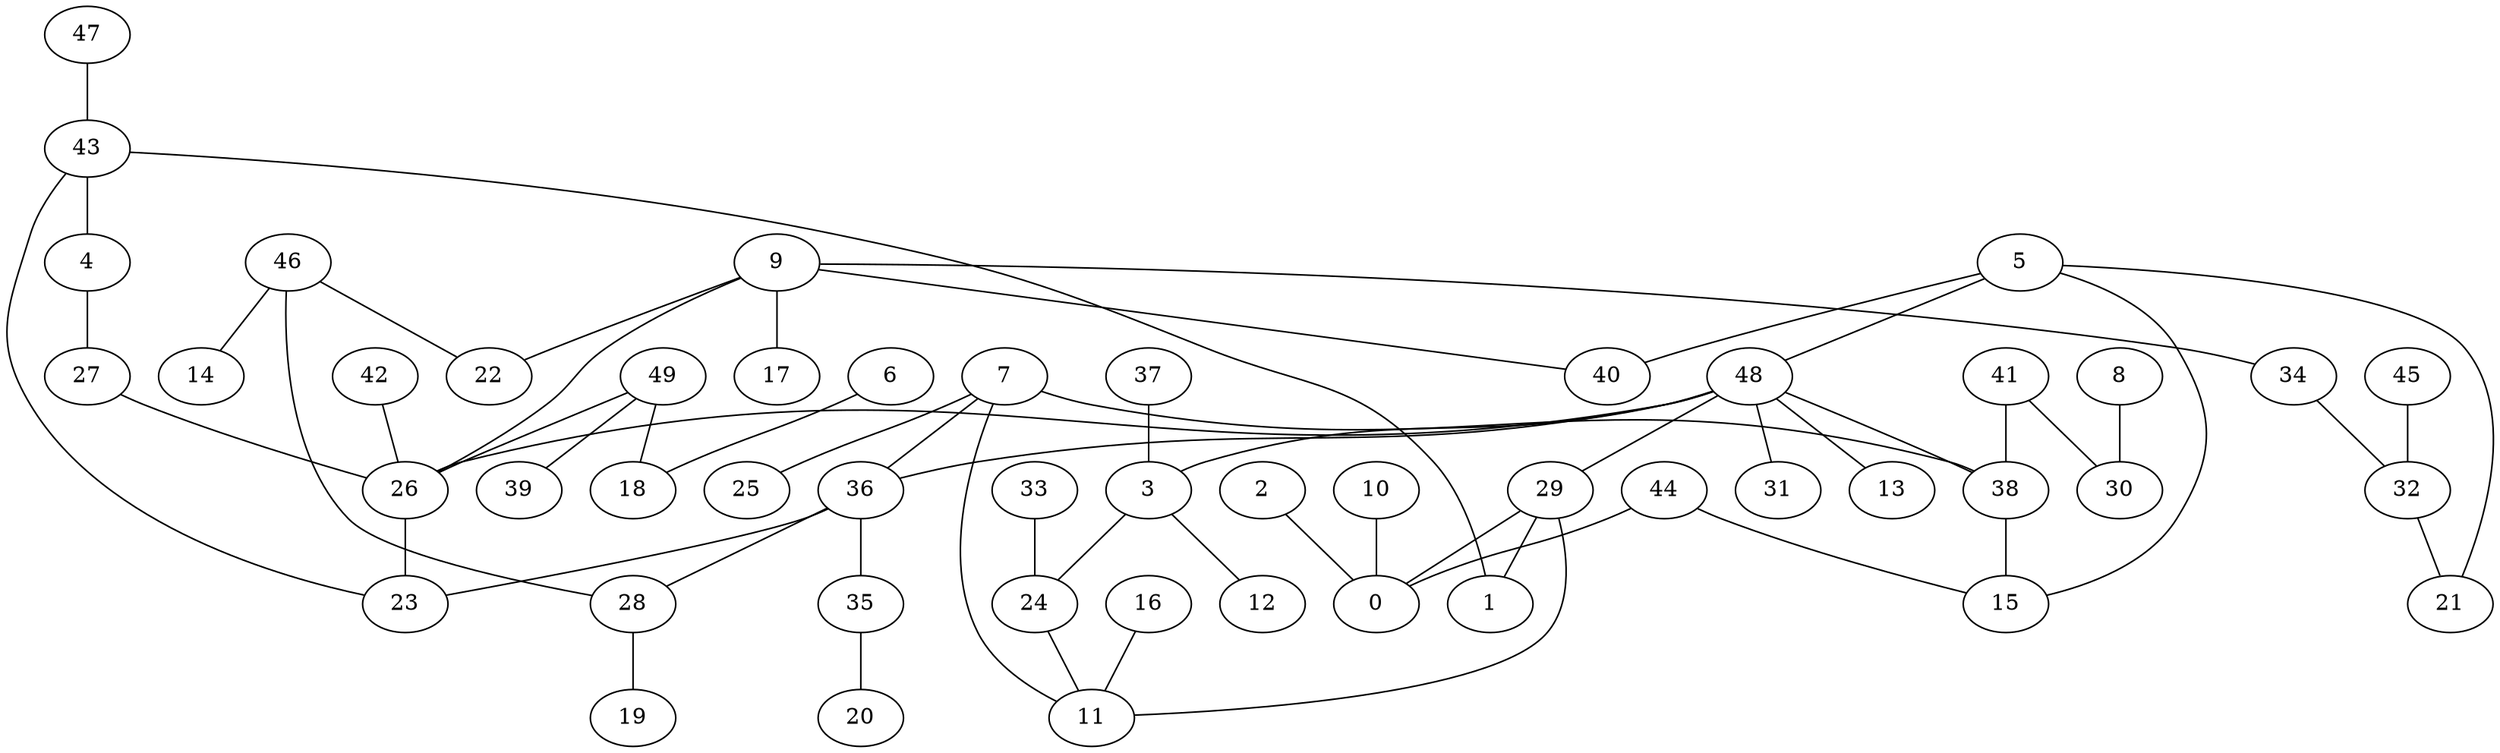 digraph GG_graph {

subgraph G_graph {
edge [color = black]
"4" -> "27" [dir = none]
"33" -> "24" [dir = none]
"16" -> "11" [dir = none]
"47" -> "43" [dir = none]
"37" -> "3" [dir = none]
"2" -> "0" [dir = none]
"8" -> "30" [dir = none]
"10" -> "0" [dir = none]
"7" -> "25" [dir = none]
"7" -> "36" [dir = none]
"44" -> "0" [dir = none]
"48" -> "31" [dir = none]
"48" -> "13" [dir = none]
"48" -> "26" [dir = none]
"48" -> "29" [dir = none]
"48" -> "38" [dir = none]
"48" -> "3" [dir = none]
"48" -> "36" [dir = none]
"29" -> "0" [dir = none]
"29" -> "11" [dir = none]
"27" -> "26" [dir = none]
"35" -> "20" [dir = none]
"5" -> "21" [dir = none]
"5" -> "15" [dir = none]
"5" -> "48" [dir = none]
"36" -> "23" [dir = none]
"36" -> "35" [dir = none]
"36" -> "28" [dir = none]
"43" -> "1" [dir = none]
"43" -> "23" [dir = none]
"46" -> "14" [dir = none]
"46" -> "22" [dir = none]
"46" -> "28" [dir = none]
"32" -> "21" [dir = none]
"28" -> "19" [dir = none]
"41" -> "30" [dir = none]
"41" -> "38" [dir = none]
"49" -> "39" [dir = none]
"49" -> "18" [dir = none]
"49" -> "26" [dir = none]
"42" -> "26" [dir = none]
"9" -> "17" [dir = none]
"9" -> "40" [dir = none]
"9" -> "34" [dir = none]
"6" -> "18" [dir = none]
"45" -> "32" [dir = none]
"3" -> "12" [dir = none]
"34" -> "32" [dir = none]
"24" -> "11" [dir = none]
"44" -> "15" [dir = none]
"3" -> "24" [dir = none]
"29" -> "1" [dir = none]
"9" -> "26" [dir = none]
"7" -> "11" [dir = none]
"38" -> "15" [dir = none]
"9" -> "22" [dir = none]
"43" -> "4" [dir = none]
"7" -> "38" [dir = none]
"26" -> "23" [dir = none]
"5" -> "40" [dir = none]
}

}
